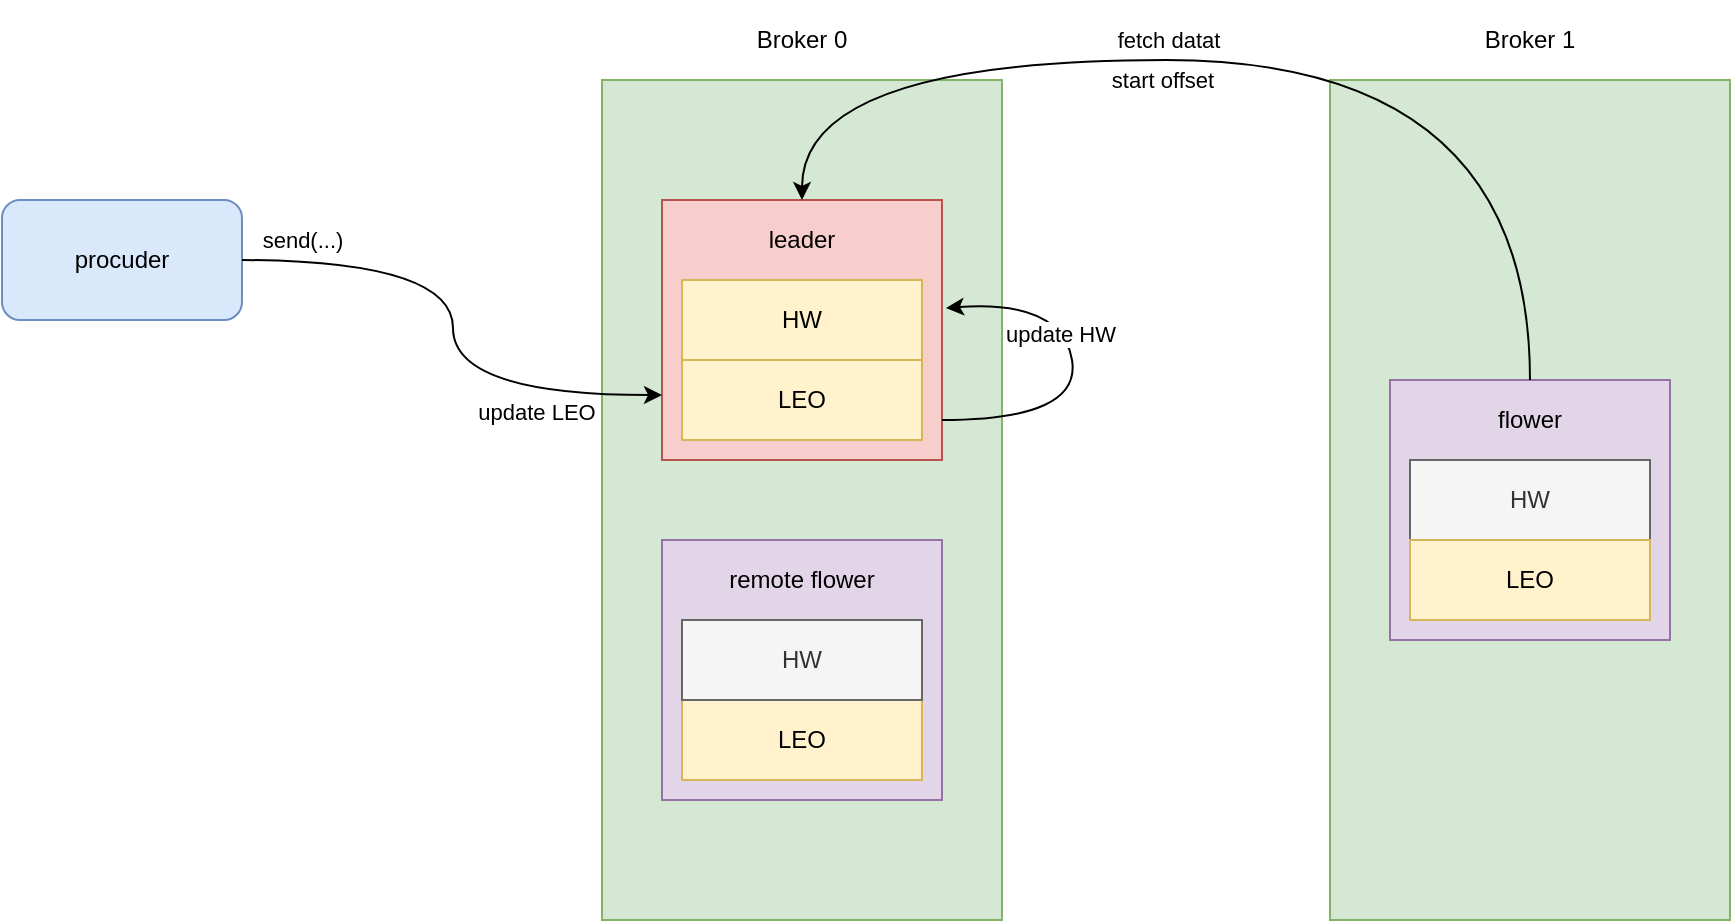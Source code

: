 <mxfile version="14.1.8" type="device"><diagram id="zEwGXuRfI9tYJcsnE0ra" name="第 1 页"><mxGraphModel dx="1933" dy="900" grid="1" gridSize="10" guides="1" tooltips="1" connect="1" arrows="1" fold="1" page="1" pageScale="1" pageWidth="827" pageHeight="1169" math="0" shadow="0"><root><mxCell id="0"/><mxCell id="1" parent="0"/><mxCell id="ViogeSMV7tZG8ei0QjKx-3" value="" style="rounded=0;whiteSpace=wrap;html=1;rotation=90;fillColor=#d5e8d4;strokeColor=#82b366;" vertex="1" parent="1"><mxGeometry x="50" y="290" width="420" height="200" as="geometry"/></mxCell><mxCell id="ViogeSMV7tZG8ei0QjKx-9" value="Broker 0" style="text;html=1;strokeColor=none;fillColor=none;align=center;verticalAlign=middle;whiteSpace=wrap;rounded=0;" vertex="1" parent="1"><mxGeometry x="205" y="140" width="110" height="40" as="geometry"/></mxCell><mxCell id="ViogeSMV7tZG8ei0QjKx-12" value="" style="rounded=0;whiteSpace=wrap;html=1;fillColor=#f8cecc;strokeColor=#b85450;" vertex="1" parent="1"><mxGeometry x="190" y="240" width="140" height="130" as="geometry"/></mxCell><mxCell id="ViogeSMV7tZG8ei0QjKx-4" value="HW" style="rounded=0;whiteSpace=wrap;html=1;fillColor=#fff2cc;strokeColor=#d6b656;" vertex="1" parent="1"><mxGeometry x="200" y="280" width="120" height="40" as="geometry"/></mxCell><mxCell id="ViogeSMV7tZG8ei0QjKx-8" value="LEO" style="rounded=0;whiteSpace=wrap;html=1;fillColor=#fff2cc;strokeColor=#d6b656;" vertex="1" parent="1"><mxGeometry x="200" y="320" width="120" height="40" as="geometry"/></mxCell><mxCell id="ViogeSMV7tZG8ei0QjKx-11" value="leader" style="text;html=1;strokeColor=none;fillColor=none;align=center;verticalAlign=middle;whiteSpace=wrap;rounded=0;" vertex="1" parent="1"><mxGeometry x="205" y="240" width="110" height="40" as="geometry"/></mxCell><mxCell id="ViogeSMV7tZG8ei0QjKx-13" value="" style="rounded=0;whiteSpace=wrap;html=1;fillColor=#e1d5e7;strokeColor=#9673a6;" vertex="1" parent="1"><mxGeometry x="190" y="410" width="140" height="130" as="geometry"/></mxCell><mxCell id="ViogeSMV7tZG8ei0QjKx-14" value="LEO" style="rounded=0;whiteSpace=wrap;html=1;fillColor=#fff2cc;strokeColor=#d6b656;" vertex="1" parent="1"><mxGeometry x="200" y="490" width="120" height="40" as="geometry"/></mxCell><mxCell id="ViogeSMV7tZG8ei0QjKx-15" value="remote flower" style="text;html=1;strokeColor=none;fillColor=none;align=center;verticalAlign=middle;whiteSpace=wrap;rounded=0;" vertex="1" parent="1"><mxGeometry x="205" y="410" width="110" height="40" as="geometry"/></mxCell><mxCell id="ViogeSMV7tZG8ei0QjKx-16" value="HW" style="rounded=0;whiteSpace=wrap;html=1;fillColor=#f5f5f5;strokeColor=#666666;fontColor=#333333;" vertex="1" parent="1"><mxGeometry x="200" y="450" width="120" height="40" as="geometry"/></mxCell><mxCell id="ViogeSMV7tZG8ei0QjKx-27" value="" style="rounded=0;whiteSpace=wrap;html=1;rotation=90;fillColor=#d5e8d4;strokeColor=#82b366;" vertex="1" parent="1"><mxGeometry x="414" y="290" width="420" height="200" as="geometry"/></mxCell><mxCell id="ViogeSMV7tZG8ei0QjKx-28" value="Broker 1" style="text;html=1;strokeColor=none;fillColor=none;align=center;verticalAlign=middle;whiteSpace=wrap;rounded=0;" vertex="1" parent="1"><mxGeometry x="569" y="140" width="110" height="40" as="geometry"/></mxCell><mxCell id="ViogeSMV7tZG8ei0QjKx-37" value="procuder" style="rounded=1;whiteSpace=wrap;html=1;fillColor=#dae8fc;strokeColor=#6c8ebf;" vertex="1" parent="1"><mxGeometry x="-140" y="240" width="120" height="60" as="geometry"/></mxCell><mxCell id="ViogeSMV7tZG8ei0QjKx-38" value="" style="rounded=0;whiteSpace=wrap;html=1;fillColor=#e1d5e7;strokeColor=#9673a6;" vertex="1" parent="1"><mxGeometry x="554" y="330" width="140" height="130" as="geometry"/></mxCell><mxCell id="ViogeSMV7tZG8ei0QjKx-39" value="HW" style="rounded=0;whiteSpace=wrap;html=1;fillColor=#f5f5f5;strokeColor=#666666;fontColor=#333333;" vertex="1" parent="1"><mxGeometry x="564" y="370" width="120" height="40" as="geometry"/></mxCell><mxCell id="ViogeSMV7tZG8ei0QjKx-40" value="LEO" style="rounded=0;whiteSpace=wrap;html=1;fillColor=#fff2cc;strokeColor=#d6b656;" vertex="1" parent="1"><mxGeometry x="564" y="410" width="120" height="40" as="geometry"/></mxCell><mxCell id="ViogeSMV7tZG8ei0QjKx-41" value="flower" style="text;html=1;strokeColor=none;fillColor=none;align=center;verticalAlign=middle;whiteSpace=wrap;rounded=0;" vertex="1" parent="1"><mxGeometry x="569" y="330" width="110" height="40" as="geometry"/></mxCell><mxCell id="ViogeSMV7tZG8ei0QjKx-47" value="send(...)" style="endArrow=classic;html=1;entryX=0;entryY=0.75;entryDx=0;entryDy=0;edgeStyle=orthogonalEdgeStyle;curved=1;" edge="1" parent="1" target="ViogeSMV7tZG8ei0QjKx-12"><mxGeometry x="-0.784" y="10" width="50" height="50" relative="1" as="geometry"><mxPoint x="-20" y="270" as="sourcePoint"/><mxPoint x="30" y="220" as="targetPoint"/><mxPoint as="offset"/></mxGeometry></mxCell><mxCell id="ViogeSMV7tZG8ei0QjKx-52" value="update LEO" style="edgeLabel;html=1;align=center;verticalAlign=middle;resizable=0;points=[];" vertex="1" connectable="0" parent="ViogeSMV7tZG8ei0QjKx-47"><mxGeometry x="0.431" y="-1" relative="1" as="geometry"><mxPoint x="15.5" y="7.5" as="offset"/></mxGeometry></mxCell><mxCell id="ViogeSMV7tZG8ei0QjKx-50" value="" style="curved=1;endArrow=classic;html=1;entryX=1.014;entryY=0.415;entryDx=0;entryDy=0;entryPerimeter=0;" edge="1" parent="1" target="ViogeSMV7tZG8ei0QjKx-12"><mxGeometry width="50" height="50" relative="1" as="geometry"><mxPoint x="330" y="350" as="sourcePoint"/><mxPoint x="380" y="300" as="targetPoint"/><Array as="points"><mxPoint x="400" y="350"/><mxPoint x="390" y="290"/></Array></mxGeometry></mxCell><mxCell id="ViogeSMV7tZG8ei0QjKx-51" value="update HW" style="edgeLabel;html=1;align=center;verticalAlign=middle;resizable=0;points=[];" vertex="1" connectable="0" parent="ViogeSMV7tZG8ei0QjKx-50"><mxGeometry x="0.219" y="4" relative="1" as="geometry"><mxPoint as="offset"/></mxGeometry></mxCell><mxCell id="ViogeSMV7tZG8ei0QjKx-53" value="" style="endArrow=classic;html=1;entryX=0.5;entryY=0;entryDx=0;entryDy=0;exitX=0.5;exitY=0;exitDx=0;exitDy=0;edgeStyle=orthogonalEdgeStyle;curved=1;" edge="1" parent="1" source="ViogeSMV7tZG8ei0QjKx-41" target="ViogeSMV7tZG8ei0QjKx-11"><mxGeometry width="50" height="50" relative="1" as="geometry"><mxPoint x="390" y="480" as="sourcePoint"/><mxPoint x="440" y="430" as="targetPoint"/><Array as="points"><mxPoint x="624" y="170"/><mxPoint x="260" y="170"/></Array></mxGeometry></mxCell><mxCell id="ViogeSMV7tZG8ei0QjKx-54" value="fetch datat" style="edgeLabel;html=1;align=center;verticalAlign=middle;resizable=0;points=[];" vertex="1" connectable="0" parent="ViogeSMV7tZG8ei0QjKx-53"><mxGeometry x="0.148" relative="1" as="geometry"><mxPoint y="-10" as="offset"/></mxGeometry></mxCell><mxCell id="ViogeSMV7tZG8ei0QjKx-55" value="start offset" style="edgeLabel;html=1;align=center;verticalAlign=middle;resizable=0;points=[];" vertex="1" connectable="0" parent="ViogeSMV7tZG8ei0QjKx-53"><mxGeometry x="0.333" y="2" relative="1" as="geometry"><mxPoint x="52" y="8" as="offset"/></mxGeometry></mxCell></root></mxGraphModel></diagram></mxfile>